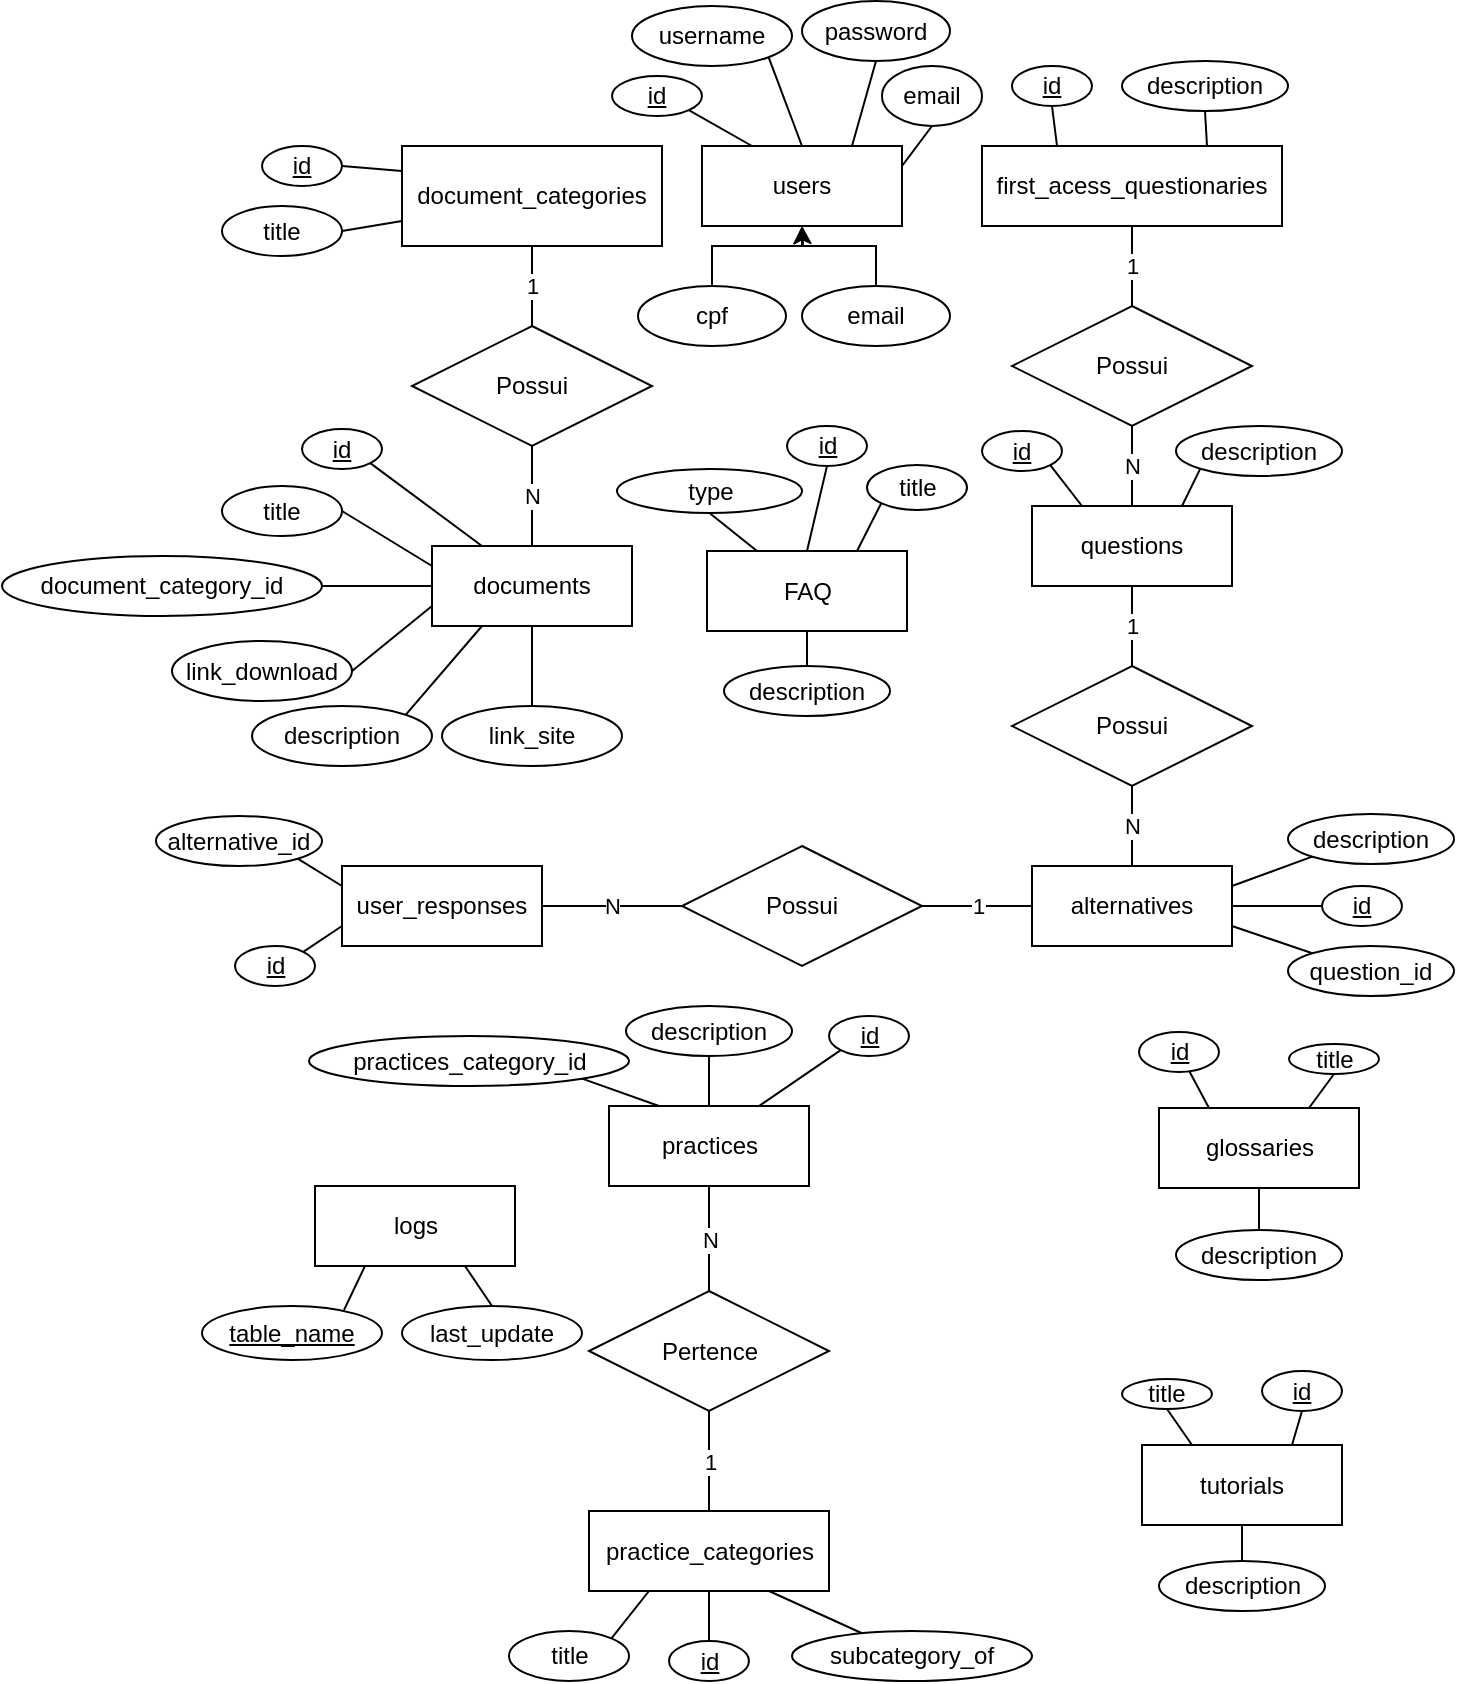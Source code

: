 <mxfile version="15.8.6" type="google"><diagram id="x_4TaoKjn_ALCVpYOViG" name="Page-1"><mxGraphModel dx="1177" dy="245" grid="1" gridSize="10" guides="1" tooltips="1" connect="1" arrows="1" fold="1" page="1" pageScale="1" pageWidth="827" pageHeight="1169" math="0" shadow="0"><root><mxCell id="0"/><mxCell id="1" parent="0"/><mxCell id="l0mVkDZ4xIX5jYhF59L2-1" value="documents" style="whiteSpace=wrap;html=1;align=center;" parent="1" vertex="1"><mxGeometry x="145" y="280" width="100" height="40" as="geometry"/></mxCell><mxCell id="l0mVkDZ4xIX5jYhF59L2-3" value="document_categories" style="whiteSpace=wrap;html=1;align=center;" parent="1" vertex="1"><mxGeometry x="130" y="80" width="130" height="50" as="geometry"/></mxCell><mxCell id="l0mVkDZ4xIX5jYhF59L2-4" value="users" style="whiteSpace=wrap;html=1;align=center;" parent="1" vertex="1"><mxGeometry x="280" y="80" width="100" height="40" as="geometry"/></mxCell><mxCell id="l0mVkDZ4xIX5jYhF59L2-6" value="glossaries" style="whiteSpace=wrap;html=1;align=center;" parent="1" vertex="1"><mxGeometry x="508.5" y="561" width="100" height="40" as="geometry"/></mxCell><mxCell id="l0mVkDZ4xIX5jYhF59L2-11" value="tutorials" style="whiteSpace=wrap;html=1;align=center;" parent="1" vertex="1"><mxGeometry x="500" y="729.5" width="100" height="40" as="geometry"/></mxCell><mxCell id="l0mVkDZ4xIX5jYhF59L2-12" value="FAQ" style="whiteSpace=wrap;html=1;align=center;" parent="1" vertex="1"><mxGeometry x="282.5" y="282.5" width="100" height="40" as="geometry"/></mxCell><mxCell id="l0mVkDZ4xIX5jYhF59L2-13" value="first_acess_questionaries" style="whiteSpace=wrap;html=1;align=center;" parent="1" vertex="1"><mxGeometry x="420" y="80" width="150" height="40" as="geometry"/></mxCell><mxCell id="l0mVkDZ4xIX5jYhF59L2-14" value="questions" style="whiteSpace=wrap;html=1;align=center;" parent="1" vertex="1"><mxGeometry x="445" y="260" width="100" height="40" as="geometry"/></mxCell><mxCell id="l0mVkDZ4xIX5jYhF59L2-15" value="alternatives" style="whiteSpace=wrap;html=1;align=center;" parent="1" vertex="1"><mxGeometry x="445" y="440" width="100" height="40" as="geometry"/></mxCell><mxCell id="l0mVkDZ4xIX5jYhF59L2-16" value="user_responses" style="whiteSpace=wrap;html=1;align=center;" parent="1" vertex="1"><mxGeometry x="100" y="440" width="100" height="40" as="geometry"/></mxCell><mxCell id="l0mVkDZ4xIX5jYhF59L2-17" value="Possui" style="shape=rhombus;perimeter=rhombusPerimeter;whiteSpace=wrap;html=1;align=center;" parent="1" vertex="1"><mxGeometry x="135" y="170" width="120" height="60" as="geometry"/></mxCell><mxCell id="l0mVkDZ4xIX5jYhF59L2-22" value="1" style="endArrow=none;html=1;rounded=0;entryX=0.5;entryY=0;entryDx=0;entryDy=0;exitX=0.5;exitY=1;exitDx=0;exitDy=0;" parent="1" source="l0mVkDZ4xIX5jYhF59L2-3" target="l0mVkDZ4xIX5jYhF59L2-17" edge="1"><mxGeometry relative="1" as="geometry"><mxPoint x="110" y="160" as="sourcePoint"/><mxPoint x="270" y="160" as="targetPoint"/></mxGeometry></mxCell><mxCell id="l0mVkDZ4xIX5jYhF59L2-23" value="N" style="endArrow=none;html=1;rounded=0;exitX=0.5;exitY=1;exitDx=0;exitDy=0;entryX=0.5;entryY=0;entryDx=0;entryDy=0;" parent="1" source="l0mVkDZ4xIX5jYhF59L2-17" target="l0mVkDZ4xIX5jYhF59L2-1" edge="1"><mxGeometry relative="1" as="geometry"><mxPoint x="210" y="350" as="sourcePoint"/><mxPoint x="370" y="350" as="targetPoint"/></mxGeometry></mxCell><mxCell id="l0mVkDZ4xIX5jYhF59L2-27" value="Possui" style="shape=rhombus;perimeter=rhombusPerimeter;whiteSpace=wrap;html=1;align=center;" parent="1" vertex="1"><mxGeometry x="435" y="160" width="120" height="60" as="geometry"/></mxCell><mxCell id="l0mVkDZ4xIX5jYhF59L2-28" value="1" style="endArrow=none;html=1;rounded=0;exitX=0.5;exitY=1;exitDx=0;exitDy=0;entryX=0.5;entryY=0;entryDx=0;entryDy=0;" parent="1" source="l0mVkDZ4xIX5jYhF59L2-13" target="l0mVkDZ4xIX5jYhF59L2-27" edge="1"><mxGeometry relative="1" as="geometry"><mxPoint x="660" y="230" as="sourcePoint"/><mxPoint x="820" y="230" as="targetPoint"/></mxGeometry></mxCell><mxCell id="l0mVkDZ4xIX5jYhF59L2-29" value="N" style="endArrow=none;html=1;rounded=0;exitX=0.5;exitY=1;exitDx=0;exitDy=0;entryX=0.5;entryY=0;entryDx=0;entryDy=0;" parent="1" source="l0mVkDZ4xIX5jYhF59L2-27" target="l0mVkDZ4xIX5jYhF59L2-14" edge="1"><mxGeometry relative="1" as="geometry"><mxPoint x="610" y="240" as="sourcePoint"/><mxPoint x="770" y="240" as="targetPoint"/></mxGeometry></mxCell><mxCell id="l0mVkDZ4xIX5jYhF59L2-30" value="Possui" style="shape=rhombus;perimeter=rhombusPerimeter;whiteSpace=wrap;html=1;align=center;" parent="1" vertex="1"><mxGeometry x="435" y="340" width="120" height="60" as="geometry"/></mxCell><mxCell id="l0mVkDZ4xIX5jYhF59L2-31" value="Possui" style="shape=rhombus;perimeter=rhombusPerimeter;whiteSpace=wrap;html=1;align=center;" parent="1" vertex="1"><mxGeometry x="270" y="430" width="120" height="60" as="geometry"/></mxCell><mxCell id="l0mVkDZ4xIX5jYhF59L2-32" value="1" style="endArrow=none;html=1;rounded=0;exitX=0.5;exitY=1;exitDx=0;exitDy=0;entryX=0.5;entryY=0;entryDx=0;entryDy=0;" parent="1" source="l0mVkDZ4xIX5jYhF59L2-14" target="l0mVkDZ4xIX5jYhF59L2-30" edge="1"><mxGeometry relative="1" as="geometry"><mxPoint x="610" y="300" as="sourcePoint"/><mxPoint x="770" y="300" as="targetPoint"/></mxGeometry></mxCell><mxCell id="l0mVkDZ4xIX5jYhF59L2-33" value="N" style="endArrow=none;html=1;rounded=0;exitX=0.5;exitY=1;exitDx=0;exitDy=0;" parent="1" source="l0mVkDZ4xIX5jYhF59L2-30" target="l0mVkDZ4xIX5jYhF59L2-15" edge="1"><mxGeometry relative="1" as="geometry"><mxPoint x="470" y="430" as="sourcePoint"/><mxPoint x="630" y="430" as="targetPoint"/></mxGeometry></mxCell><mxCell id="l0mVkDZ4xIX5jYhF59L2-34" value="1" style="endArrow=none;html=1;rounded=0;exitX=0;exitY=0.5;exitDx=0;exitDy=0;entryX=1;entryY=0.5;entryDx=0;entryDy=0;" parent="1" source="l0mVkDZ4xIX5jYhF59L2-15" target="l0mVkDZ4xIX5jYhF59L2-31" edge="1"><mxGeometry relative="1" as="geometry"><mxPoint x="560" y="520" as="sourcePoint"/><mxPoint x="720" y="520" as="targetPoint"/></mxGeometry></mxCell><mxCell id="l0mVkDZ4xIX5jYhF59L2-35" value="N" style="endArrow=none;html=1;rounded=0;exitX=0;exitY=0.5;exitDx=0;exitDy=0;entryX=1;entryY=0.5;entryDx=0;entryDy=0;" parent="1" source="l0mVkDZ4xIX5jYhF59L2-31" target="l0mVkDZ4xIX5jYhF59L2-16" edge="1"><mxGeometry relative="1" as="geometry"><mxPoint x="580" y="610" as="sourcePoint"/><mxPoint x="740" y="610" as="targetPoint"/></mxGeometry></mxCell><mxCell id="3es89uI3edRV6FAtmwof-1" value="id" style="ellipse;whiteSpace=wrap;html=1;align=center;fontStyle=4;" parent="1" vertex="1"><mxGeometry x="235" y="45" width="45" height="20" as="geometry"/></mxCell><mxCell id="3es89uI3edRV6FAtmwof-2" value="username" style="ellipse;whiteSpace=wrap;html=1;align=center;" parent="1" vertex="1"><mxGeometry x="245" y="10" width="80" height="30" as="geometry"/></mxCell><mxCell id="3es89uI3edRV6FAtmwof-3" value="email" style="ellipse;whiteSpace=wrap;html=1;align=center;" parent="1" vertex="1"><mxGeometry x="370" y="40" width="50" height="30" as="geometry"/></mxCell><mxCell id="3es89uI3edRV6FAtmwof-4" value="password" style="ellipse;whiteSpace=wrap;html=1;align=center;" parent="1" vertex="1"><mxGeometry x="330" y="7.5" width="74" height="30" as="geometry"/></mxCell><mxCell id="3es89uI3edRV6FAtmwof-9" value="id" style="ellipse;whiteSpace=wrap;html=1;align=center;fontStyle=4;" parent="1" vertex="1"><mxGeometry x="263.5" y="827.5" width="40" height="20" as="geometry"/></mxCell><mxCell id="3es89uI3edRV6FAtmwof-10" value="title" style="ellipse;whiteSpace=wrap;html=1;align=center;" parent="1" vertex="1"><mxGeometry x="183.5" y="822.5" width="60" height="25" as="geometry"/></mxCell><mxCell id="3es89uI3edRV6FAtmwof-15" value="id" style="ellipse;whiteSpace=wrap;html=1;align=center;fontStyle=4;" parent="1" vertex="1"><mxGeometry x="343.5" y="515" width="40" height="20" as="geometry"/></mxCell><mxCell id="3es89uI3edRV6FAtmwof-17" value="practices_category_id" style="ellipse;whiteSpace=wrap;html=1;align=center;" parent="1" vertex="1"><mxGeometry x="83.5" y="525" width="160" height="25" as="geometry"/></mxCell><mxCell id="3es89uI3edRV6FAtmwof-18" value="description" style="ellipse;whiteSpace=wrap;html=1;align=center;" parent="1" vertex="1"><mxGeometry x="242" y="510" width="83" height="25" as="geometry"/></mxCell><mxCell id="3es89uI3edRV6FAtmwof-32" value="id" style="ellipse;whiteSpace=wrap;html=1;align=center;fontStyle=4;" parent="1" vertex="1"><mxGeometry x="435" y="40" width="40" height="20" as="geometry"/></mxCell><mxCell id="3es89uI3edRV6FAtmwof-33" value="description" style="ellipse;whiteSpace=wrap;html=1;align=center;" parent="1" vertex="1"><mxGeometry x="490" y="37.5" width="83" height="25" as="geometry"/></mxCell><mxCell id="3es89uI3edRV6FAtmwof-38" value="id" style="ellipse;whiteSpace=wrap;html=1;align=center;fontStyle=4;" parent="1" vertex="1"><mxGeometry x="420" y="222.5" width="40" height="20" as="geometry"/></mxCell><mxCell id="3es89uI3edRV6FAtmwof-39" value="description" style="ellipse;whiteSpace=wrap;html=1;align=center;" parent="1" vertex="1"><mxGeometry x="517" y="220" width="83" height="25" as="geometry"/></mxCell><mxCell id="3es89uI3edRV6FAtmwof-40" value="id" style="ellipse;whiteSpace=wrap;html=1;align=center;fontStyle=4;" parent="1" vertex="1"><mxGeometry x="590" y="450" width="40" height="20" as="geometry"/></mxCell><mxCell id="3es89uI3edRV6FAtmwof-41" value="description" style="ellipse;whiteSpace=wrap;html=1;align=center;" parent="1" vertex="1"><mxGeometry x="573" y="414" width="83" height="25" as="geometry"/></mxCell><mxCell id="3es89uI3edRV6FAtmwof-42" value="id" style="ellipse;whiteSpace=wrap;html=1;align=center;fontStyle=4;" parent="1" vertex="1"><mxGeometry x="46.5" y="480" width="40" height="20" as="geometry"/></mxCell><mxCell id="3es89uI3edRV6FAtmwof-43" value="alternative_id" style="ellipse;whiteSpace=wrap;html=1;align=center;" parent="1" vertex="1"><mxGeometry x="7" y="415" width="83" height="25" as="geometry"/></mxCell><mxCell id="3es89uI3edRV6FAtmwof-50" value="question_id" style="ellipse;whiteSpace=wrap;html=1;align=center;" parent="1" vertex="1"><mxGeometry x="573" y="480" width="83" height="25" as="geometry"/></mxCell><mxCell id="3es89uI3edRV6FAtmwof-52" value="id" style="ellipse;whiteSpace=wrap;html=1;align=center;fontStyle=4;" parent="1" vertex="1"><mxGeometry x="80" y="221.5" width="40" height="20" as="geometry"/></mxCell><mxCell id="3es89uI3edRV6FAtmwof-53" value="title" style="ellipse;whiteSpace=wrap;html=1;align=center;" parent="1" vertex="1"><mxGeometry x="40" y="250" width="60" height="25" as="geometry"/></mxCell><mxCell id="3es89uI3edRV6FAtmwof-54" value="id" style="ellipse;whiteSpace=wrap;html=1;align=center;fontStyle=4;" parent="1" vertex="1"><mxGeometry x="60" y="80" width="40" height="20" as="geometry"/></mxCell><mxCell id="3es89uI3edRV6FAtmwof-55" value="title" style="ellipse;whiteSpace=wrap;html=1;align=center;" parent="1" vertex="1"><mxGeometry x="40" y="110" width="60" height="25" as="geometry"/></mxCell><mxCell id="3es89uI3edRV6FAtmwof-60" value="document_category_id" style="ellipse;whiteSpace=wrap;html=1;align=center;" parent="1" vertex="1"><mxGeometry x="-70" y="285" width="160" height="30" as="geometry"/></mxCell><mxCell id="3es89uI3edRV6FAtmwof-61" value="link_download" style="ellipse;whiteSpace=wrap;html=1;align=center;" parent="1" vertex="1"><mxGeometry x="15" y="327.5" width="90" height="30" as="geometry"/></mxCell><mxCell id="3es89uI3edRV6FAtmwof-62" value="link_site" style="ellipse;whiteSpace=wrap;html=1;align=center;" parent="1" vertex="1"><mxGeometry x="150" y="360" width="90" height="30" as="geometry"/></mxCell><mxCell id="3es89uI3edRV6FAtmwof-63" value="description" style="ellipse;whiteSpace=wrap;html=1;align=center;" parent="1" vertex="1"><mxGeometry x="55" y="360" width="90" height="30" as="geometry"/></mxCell><mxCell id="3es89uI3edRV6FAtmwof-81" value="id" style="ellipse;whiteSpace=wrap;html=1;align=center;fontStyle=4;" parent="1" vertex="1"><mxGeometry x="322.5" y="220" width="40" height="20" as="geometry"/></mxCell><mxCell id="3es89uI3edRV6FAtmwof-83" value="title" style="ellipse;whiteSpace=wrap;html=1;align=center;" parent="1" vertex="1"><mxGeometry x="362.5" y="239.5" width="50" height="22.5" as="geometry"/></mxCell><mxCell id="3es89uI3edRV6FAtmwof-84" value="description" style="ellipse;whiteSpace=wrap;html=1;align=center;" parent="1" vertex="1"><mxGeometry x="291" y="340" width="83" height="25" as="geometry"/></mxCell><mxCell id="3es89uI3edRV6FAtmwof-91" value="title" style="ellipse;whiteSpace=wrap;html=1;align=center;" parent="1" vertex="1"><mxGeometry x="573.5" y="529" width="45" height="15" as="geometry"/></mxCell><mxCell id="3es89uI3edRV6FAtmwof-93" value="description" style="ellipse;whiteSpace=wrap;html=1;align=center;" parent="1" vertex="1"><mxGeometry x="517" y="622" width="83" height="25" as="geometry"/></mxCell><mxCell id="3es89uI3edRV6FAtmwof-95" value="id" style="ellipse;whiteSpace=wrap;html=1;align=center;fontStyle=4;" parent="1" vertex="1"><mxGeometry x="560" y="692.5" width="40" height="20" as="geometry"/></mxCell><mxCell id="3es89uI3edRV6FAtmwof-97" value="title" style="ellipse;whiteSpace=wrap;html=1;align=center;" parent="1" vertex="1"><mxGeometry x="490" y="696.5" width="45" height="15" as="geometry"/></mxCell><mxCell id="3es89uI3edRV6FAtmwof-99" value="description" style="ellipse;whiteSpace=wrap;html=1;align=center;" parent="1" vertex="1"><mxGeometry x="508.5" y="787.5" width="83" height="25" as="geometry"/></mxCell><mxCell id="SZuT_8qvRjfKdYaq90RL-1" value="" style="endArrow=none;html=1;rounded=0;entryX=1;entryY=0.5;entryDx=0;entryDy=0;exitX=0;exitY=0.75;exitDx=0;exitDy=0;" parent="1" source="l0mVkDZ4xIX5jYhF59L2-3" target="3es89uI3edRV6FAtmwof-55" edge="1"><mxGeometry relative="1" as="geometry"><mxPoint x="-5" as="sourcePoint"/><mxPoint x="85" y="40" as="targetPoint"/></mxGeometry></mxCell><mxCell id="SZuT_8qvRjfKdYaq90RL-2" value="" style="endArrow=none;html=1;rounded=0;exitX=1;exitY=0.5;exitDx=0;exitDy=0;entryX=0;entryY=0.25;entryDx=0;entryDy=0;" parent="1" source="3es89uI3edRV6FAtmwof-54" target="l0mVkDZ4xIX5jYhF59L2-3" edge="1"><mxGeometry relative="1" as="geometry"><mxPoint x="-50" y="110" as="sourcePoint"/><mxPoint x="110" y="110" as="targetPoint"/></mxGeometry></mxCell><mxCell id="SZuT_8qvRjfKdYaq90RL-3" value="" style="endArrow=none;html=1;rounded=0;entryX=0.25;entryY=0;entryDx=0;entryDy=0;exitX=1;exitY=1;exitDx=0;exitDy=0;" parent="1" source="3es89uI3edRV6FAtmwof-52" target="l0mVkDZ4xIX5jYhF59L2-1" edge="1"><mxGeometry relative="1" as="geometry"><mxPoint x="-60" y="180" as="sourcePoint"/><mxPoint x="100" y="180" as="targetPoint"/></mxGeometry></mxCell><mxCell id="SZuT_8qvRjfKdYaq90RL-4" value="" style="endArrow=none;html=1;rounded=0;exitX=1;exitY=0.5;exitDx=0;exitDy=0;entryX=0;entryY=0.25;entryDx=0;entryDy=0;" parent="1" source="3es89uI3edRV6FAtmwof-53" target="l0mVkDZ4xIX5jYhF59L2-1" edge="1"><mxGeometry relative="1" as="geometry"><mxPoint x="-70" y="430" as="sourcePoint"/><mxPoint x="90" y="430" as="targetPoint"/></mxGeometry></mxCell><mxCell id="SZuT_8qvRjfKdYaq90RL-5" value="" style="endArrow=none;html=1;rounded=0;exitX=1;exitY=0.5;exitDx=0;exitDy=0;entryX=0;entryY=0.5;entryDx=0;entryDy=0;" parent="1" source="3es89uI3edRV6FAtmwof-60" target="l0mVkDZ4xIX5jYhF59L2-1" edge="1"><mxGeometry relative="1" as="geometry"><mxPoint x="-70" y="440" as="sourcePoint"/><mxPoint x="90" y="440" as="targetPoint"/></mxGeometry></mxCell><mxCell id="SZuT_8qvRjfKdYaq90RL-6" value="" style="endArrow=none;html=1;rounded=0;exitX=1;exitY=0.5;exitDx=0;exitDy=0;entryX=0;entryY=0.75;entryDx=0;entryDy=0;" parent="1" source="3es89uI3edRV6FAtmwof-61" target="l0mVkDZ4xIX5jYhF59L2-1" edge="1"><mxGeometry relative="1" as="geometry"><mxPoint x="-70" y="450" as="sourcePoint"/><mxPoint x="90" y="450" as="targetPoint"/></mxGeometry></mxCell><mxCell id="SZuT_8qvRjfKdYaq90RL-7" value="" style="endArrow=none;html=1;rounded=0;exitX=1;exitY=0;exitDx=0;exitDy=0;entryX=0.25;entryY=1;entryDx=0;entryDy=0;" parent="1" source="3es89uI3edRV6FAtmwof-63" target="l0mVkDZ4xIX5jYhF59L2-1" edge="1"><mxGeometry relative="1" as="geometry"><mxPoint x="-70" y="460" as="sourcePoint"/><mxPoint x="90" y="460" as="targetPoint"/></mxGeometry></mxCell><mxCell id="SZuT_8qvRjfKdYaq90RL-8" value="" style="endArrow=none;html=1;rounded=0;entryX=0.5;entryY=0;entryDx=0;entryDy=0;exitX=0.5;exitY=1;exitDx=0;exitDy=0;" parent="1" source="l0mVkDZ4xIX5jYhF59L2-1" target="3es89uI3edRV6FAtmwof-62" edge="1"><mxGeometry relative="1" as="geometry"><mxPoint x="-70" y="470" as="sourcePoint"/><mxPoint x="90" y="470" as="targetPoint"/></mxGeometry></mxCell><mxCell id="SZuT_8qvRjfKdYaq90RL-11" value="" style="endArrow=none;html=1;rounded=0;exitX=1;exitY=1;exitDx=0;exitDy=0;entryX=0.25;entryY=0;entryDx=0;entryDy=0;" parent="1" source="3es89uI3edRV6FAtmwof-38" target="l0mVkDZ4xIX5jYhF59L2-14" edge="1"><mxGeometry relative="1" as="geometry"><mxPoint x="-110" y="190" as="sourcePoint"/><mxPoint x="50" y="190" as="targetPoint"/></mxGeometry></mxCell><mxCell id="SZuT_8qvRjfKdYaq90RL-12" value="" style="endArrow=none;html=1;rounded=0;entryX=0.75;entryY=0;entryDx=0;entryDy=0;exitX=0;exitY=1;exitDx=0;exitDy=0;" parent="1" source="3es89uI3edRV6FAtmwof-39" target="l0mVkDZ4xIX5jYhF59L2-14" edge="1"><mxGeometry relative="1" as="geometry"><mxPoint x="-120" y="220" as="sourcePoint"/><mxPoint x="40" y="220" as="targetPoint"/></mxGeometry></mxCell><mxCell id="SZuT_8qvRjfKdYaq90RL-14" value="" style="endArrow=none;html=1;rounded=0;entryX=0.75;entryY=0;entryDx=0;entryDy=0;exitX=0.5;exitY=1;exitDx=0;exitDy=0;" parent="1" source="3es89uI3edRV6FAtmwof-4" target="l0mVkDZ4xIX5jYhF59L2-4" edge="1"><mxGeometry relative="1" as="geometry"><mxPoint x="-70" y="-60" as="sourcePoint"/><mxPoint x="90" y="-60" as="targetPoint"/></mxGeometry></mxCell><mxCell id="SZuT_8qvRjfKdYaq90RL-15" value="" style="endArrow=none;html=1;rounded=0;entryX=0.5;entryY=0;entryDx=0;entryDy=0;exitX=1;exitY=1;exitDx=0;exitDy=0;" parent="1" source="3es89uI3edRV6FAtmwof-2" target="l0mVkDZ4xIX5jYhF59L2-4" edge="1"><mxGeometry relative="1" as="geometry"><mxPoint x="-70" y="-50" as="sourcePoint"/><mxPoint x="90" y="-50" as="targetPoint"/></mxGeometry></mxCell><mxCell id="SZuT_8qvRjfKdYaq90RL-16" value="" style="endArrow=none;html=1;rounded=0;entryX=1;entryY=0.25;entryDx=0;entryDy=0;exitX=0.5;exitY=1;exitDx=0;exitDy=0;" parent="1" source="3es89uI3edRV6FAtmwof-3" target="l0mVkDZ4xIX5jYhF59L2-4" edge="1"><mxGeometry relative="1" as="geometry"><mxPoint x="-70" y="-40" as="sourcePoint"/><mxPoint x="90" y="-40" as="targetPoint"/></mxGeometry></mxCell><mxCell id="SZuT_8qvRjfKdYaq90RL-17" value="" style="endArrow=none;html=1;rounded=0;entryX=0.25;entryY=0;entryDx=0;entryDy=0;exitX=1;exitY=1;exitDx=0;exitDy=0;" parent="1" source="3es89uI3edRV6FAtmwof-1" target="l0mVkDZ4xIX5jYhF59L2-4" edge="1"><mxGeometry relative="1" as="geometry"><mxPoint x="-70" y="-30" as="sourcePoint"/><mxPoint x="90" y="-30" as="targetPoint"/></mxGeometry></mxCell><mxCell id="SZuT_8qvRjfKdYaq90RL-18" value="" style="endArrow=none;html=1;rounded=0;entryX=0.25;entryY=0;entryDx=0;entryDy=0;exitX=0.5;exitY=1;exitDx=0;exitDy=0;" parent="1" source="3es89uI3edRV6FAtmwof-32" target="l0mVkDZ4xIX5jYhF59L2-13" edge="1"><mxGeometry relative="1" as="geometry"><mxPoint x="390" y="-90" as="sourcePoint"/><mxPoint x="550" y="-90" as="targetPoint"/></mxGeometry></mxCell><mxCell id="SZuT_8qvRjfKdYaq90RL-19" value="" style="endArrow=none;html=1;rounded=0;entryX=0.75;entryY=0;entryDx=0;entryDy=0;exitX=0.5;exitY=1;exitDx=0;exitDy=0;" parent="1" source="3es89uI3edRV6FAtmwof-33" target="l0mVkDZ4xIX5jYhF59L2-13" edge="1"><mxGeometry relative="1" as="geometry"><mxPoint x="390" y="-110" as="sourcePoint"/><mxPoint x="550" y="-110" as="targetPoint"/></mxGeometry></mxCell><mxCell id="SZuT_8qvRjfKdYaq90RL-20" value="" style="endArrow=none;html=1;rounded=0;entryX=0.25;entryY=1;entryDx=0;entryDy=0;exitX=1;exitY=0;exitDx=0;exitDy=0;" parent="1" source="3es89uI3edRV6FAtmwof-10" target="KGxmL7DsY_sHoYsgfSwV-2" edge="1"><mxGeometry relative="1" as="geometry"><mxPoint x="613.5" y="497.5" as="sourcePoint"/><mxPoint x="773.5" y="497.5" as="targetPoint"/></mxGeometry></mxCell><mxCell id="SZuT_8qvRjfKdYaq90RL-21" value="" style="endArrow=none;html=1;rounded=0;entryX=0.5;entryY=1;entryDx=0;entryDy=0;exitX=0.5;exitY=0;exitDx=0;exitDy=0;" parent="1" source="3es89uI3edRV6FAtmwof-9" target="KGxmL7DsY_sHoYsgfSwV-2" edge="1"><mxGeometry relative="1" as="geometry"><mxPoint x="293.5" y="845" as="sourcePoint"/><mxPoint x="703.5" y="685" as="targetPoint"/></mxGeometry></mxCell><mxCell id="SZuT_8qvRjfKdYaq90RL-22" value="" style="endArrow=none;html=1;rounded=0;exitX=1;exitY=1;exitDx=0;exitDy=0;entryX=0.25;entryY=0;entryDx=0;entryDy=0;" parent="1" source="3es89uI3edRV6FAtmwof-17" target="KGxmL7DsY_sHoYsgfSwV-1" edge="1"><mxGeometry relative="1" as="geometry"><mxPoint x="843.5" y="947.5" as="sourcePoint"/><mxPoint x="1003.5" y="947.5" as="targetPoint"/></mxGeometry></mxCell><mxCell id="SZuT_8qvRjfKdYaq90RL-23" value="" style="endArrow=none;html=1;rounded=0;exitX=0.75;exitY=0;exitDx=0;exitDy=0;entryX=0;entryY=1;entryDx=0;entryDy=0;" parent="1" source="KGxmL7DsY_sHoYsgfSwV-1" target="3es89uI3edRV6FAtmwof-15" edge="1"><mxGeometry relative="1" as="geometry"><mxPoint x="843.5" y="957.5" as="sourcePoint"/><mxPoint x="1003.5" y="957.5" as="targetPoint"/></mxGeometry></mxCell><mxCell id="SZuT_8qvRjfKdYaq90RL-24" value="" style="endArrow=none;html=1;rounded=0;exitX=0.5;exitY=1;exitDx=0;exitDy=0;entryX=0.5;entryY=0;entryDx=0;entryDy=0;" parent="1" source="3es89uI3edRV6FAtmwof-18" target="KGxmL7DsY_sHoYsgfSwV-1" edge="1"><mxGeometry relative="1" as="geometry"><mxPoint x="843.5" y="967.5" as="sourcePoint"/><mxPoint x="1003.5" y="967.5" as="targetPoint"/></mxGeometry></mxCell><mxCell id="SZuT_8qvRjfKdYaq90RL-29" value="" style="endArrow=none;html=1;rounded=0;exitX=0;exitY=0;exitDx=0;exitDy=0;entryX=1;entryY=0.75;entryDx=0;entryDy=0;" parent="1" source="3es89uI3edRV6FAtmwof-50" target="l0mVkDZ4xIX5jYhF59L2-15" edge="1"><mxGeometry relative="1" as="geometry"><mxPoint x="600" y="554" as="sourcePoint"/><mxPoint x="760" y="554" as="targetPoint"/></mxGeometry></mxCell><mxCell id="SZuT_8qvRjfKdYaq90RL-30" value="" style="endArrow=none;html=1;rounded=0;exitX=1;exitY=0.5;exitDx=0;exitDy=0;entryX=0;entryY=0.5;entryDx=0;entryDy=0;" parent="1" source="l0mVkDZ4xIX5jYhF59L2-15" target="3es89uI3edRV6FAtmwof-40" edge="1"><mxGeometry relative="1" as="geometry"><mxPoint x="600" y="540" as="sourcePoint"/><mxPoint x="760" y="540" as="targetPoint"/></mxGeometry></mxCell><mxCell id="SZuT_8qvRjfKdYaq90RL-31" value="" style="endArrow=none;html=1;rounded=0;exitX=0;exitY=1;exitDx=0;exitDy=0;entryX=1;entryY=0.25;entryDx=0;entryDy=0;" parent="1" source="3es89uI3edRV6FAtmwof-41" target="l0mVkDZ4xIX5jYhF59L2-15" edge="1"><mxGeometry relative="1" as="geometry"><mxPoint x="600" y="570" as="sourcePoint"/><mxPoint x="760" y="570" as="targetPoint"/></mxGeometry></mxCell><mxCell id="SZuT_8qvRjfKdYaq90RL-32" value="" style="endArrow=none;html=1;rounded=0;exitX=1;exitY=0;exitDx=0;exitDy=0;entryX=0;entryY=0.75;entryDx=0;entryDy=0;" parent="1" source="3es89uI3edRV6FAtmwof-42" target="l0mVkDZ4xIX5jYhF59L2-16" edge="1"><mxGeometry relative="1" as="geometry"><mxPoint x="310" y="530" as="sourcePoint"/><mxPoint x="470" y="530" as="targetPoint"/></mxGeometry></mxCell><mxCell id="SZuT_8qvRjfKdYaq90RL-33" value="" style="endArrow=none;html=1;rounded=0;exitX=0;exitY=0.25;exitDx=0;exitDy=0;entryX=1;entryY=1;entryDx=0;entryDy=0;" parent="1" source="l0mVkDZ4xIX5jYhF59L2-16" target="3es89uI3edRV6FAtmwof-43" edge="1"><mxGeometry relative="1" as="geometry"><mxPoint x="310" y="550" as="sourcePoint"/><mxPoint x="470" y="550" as="targetPoint"/></mxGeometry></mxCell><mxCell id="SZuT_8qvRjfKdYaq90RL-34" value="" style="endArrow=none;html=1;rounded=0;exitX=0.5;exitY=0;exitDx=0;exitDy=0;entryX=0.5;entryY=1;entryDx=0;entryDy=0;" parent="1" source="l0mVkDZ4xIX5jYhF59L2-12" target="3es89uI3edRV6FAtmwof-81" edge="1"><mxGeometry relative="1" as="geometry"><mxPoint x="472.5" y="322.5" as="sourcePoint"/><mxPoint x="632.5" y="322.5" as="targetPoint"/></mxGeometry></mxCell><mxCell id="SZuT_8qvRjfKdYaq90RL-35" value="" style="endArrow=none;html=1;rounded=0;exitX=0.75;exitY=0;exitDx=0;exitDy=0;entryX=0;entryY=1;entryDx=0;entryDy=0;" parent="1" source="l0mVkDZ4xIX5jYhF59L2-12" target="3es89uI3edRV6FAtmwof-83" edge="1"><mxGeometry relative="1" as="geometry"><mxPoint x="472.5" y="332.5" as="sourcePoint"/><mxPoint x="632.5" y="332.5" as="targetPoint"/></mxGeometry></mxCell><mxCell id="SZuT_8qvRjfKdYaq90RL-36" value="" style="endArrow=none;html=1;rounded=0;exitX=0.5;exitY=0;exitDx=0;exitDy=0;entryX=0.5;entryY=1;entryDx=0;entryDy=0;" parent="1" source="3es89uI3edRV6FAtmwof-84" target="l0mVkDZ4xIX5jYhF59L2-12" edge="1"><mxGeometry relative="1" as="geometry"><mxPoint x="472.5" y="342.5" as="sourcePoint"/><mxPoint x="632.5" y="342.5" as="targetPoint"/></mxGeometry></mxCell><mxCell id="SZuT_8qvRjfKdYaq90RL-37" value="" style="endArrow=none;html=1;rounded=0;exitX=0.5;exitY=0;exitDx=0;exitDy=0;entryX=0.5;entryY=1;entryDx=0;entryDy=0;" parent="1" source="3es89uI3edRV6FAtmwof-93" target="l0mVkDZ4xIX5jYhF59L2-6" edge="1"><mxGeometry relative="1" as="geometry"><mxPoint x="808.5" y="529" as="sourcePoint"/><mxPoint x="968.5" y="529" as="targetPoint"/></mxGeometry></mxCell><mxCell id="SZuT_8qvRjfKdYaq90RL-38" value="" style="endArrow=none;html=1;rounded=0;exitX=0.25;exitY=0;exitDx=0;exitDy=0;startArrow=none;" parent="1" source="3es89uI3edRV6FAtmwof-89" edge="1"><mxGeometry relative="1" as="geometry"><mxPoint x="808.5" y="539" as="sourcePoint"/><mxPoint x="518.5" y="529" as="targetPoint"/></mxGeometry></mxCell><mxCell id="SZuT_8qvRjfKdYaq90RL-39" value="" style="endArrow=none;html=1;rounded=0;exitX=0.75;exitY=0;exitDx=0;exitDy=0;entryX=0.5;entryY=1;entryDx=0;entryDy=0;" parent="1" source="l0mVkDZ4xIX5jYhF59L2-6" target="3es89uI3edRV6FAtmwof-91" edge="1"><mxGeometry relative="1" as="geometry"><mxPoint x="808.5" y="549" as="sourcePoint"/><mxPoint x="968.5" y="549" as="targetPoint"/></mxGeometry></mxCell><mxCell id="SZuT_8qvRjfKdYaq90RL-40" value="" style="endArrow=none;html=1;rounded=0;exitX=0.25;exitY=0;exitDx=0;exitDy=0;entryX=0.5;entryY=1;entryDx=0;entryDy=0;" parent="1" source="l0mVkDZ4xIX5jYhF59L2-11" target="3es89uI3edRV6FAtmwof-97" edge="1"><mxGeometry relative="1" as="geometry"><mxPoint x="650" y="747.5" as="sourcePoint"/><mxPoint x="810" y="747.5" as="targetPoint"/></mxGeometry></mxCell><mxCell id="SZuT_8qvRjfKdYaq90RL-41" value="" style="endArrow=none;html=1;rounded=0;exitX=0.75;exitY=0;exitDx=0;exitDy=0;entryX=0.5;entryY=1;entryDx=0;entryDy=0;" parent="1" source="l0mVkDZ4xIX5jYhF59L2-11" target="3es89uI3edRV6FAtmwof-95" edge="1"><mxGeometry relative="1" as="geometry"><mxPoint x="650" y="757.5" as="sourcePoint"/><mxPoint x="810" y="757.5" as="targetPoint"/></mxGeometry></mxCell><mxCell id="SZuT_8qvRjfKdYaq90RL-42" value="" style="endArrow=none;html=1;rounded=0;exitX=0.5;exitY=1;exitDx=0;exitDy=0;entryX=0.5;entryY=0;entryDx=0;entryDy=0;" parent="1" source="l0mVkDZ4xIX5jYhF59L2-11" target="3es89uI3edRV6FAtmwof-99" edge="1"><mxGeometry relative="1" as="geometry"><mxPoint x="650" y="767.5" as="sourcePoint"/><mxPoint x="810" y="767.5" as="targetPoint"/></mxGeometry></mxCell><mxCell id="3es89uI3edRV6FAtmwof-89" value="id" style="ellipse;whiteSpace=wrap;html=1;align=center;fontStyle=4;" parent="1" vertex="1"><mxGeometry x="498.5" y="523" width="40" height="20" as="geometry"/></mxCell><mxCell id="SZuT_8qvRjfKdYaq90RL-47" value="" style="endArrow=none;html=1;rounded=0;exitX=0.25;exitY=0;exitDx=0;exitDy=0;" parent="1" source="l0mVkDZ4xIX5jYhF59L2-6" target="3es89uI3edRV6FAtmwof-89" edge="1"><mxGeometry relative="1" as="geometry"><mxPoint x="533.5" y="561" as="sourcePoint"/><mxPoint x="518.5" y="529" as="targetPoint"/></mxGeometry></mxCell><mxCell id="gqATYRUThRlS4qJ5Pnf3-1" value="subcategory_of" style="ellipse;whiteSpace=wrap;html=1;align=center;" parent="1" vertex="1"><mxGeometry x="325" y="822.5" width="120" height="25" as="geometry"/></mxCell><mxCell id="KGxmL7DsY_sHoYsgfSwV-1" value="practices" style="whiteSpace=wrap;html=1;align=center;" parent="1" vertex="1"><mxGeometry x="233.5" y="560" width="100" height="40" as="geometry"/></mxCell><mxCell id="KGxmL7DsY_sHoYsgfSwV-2" value="practice_categories" style="whiteSpace=wrap;html=1;align=center;" parent="1" vertex="1"><mxGeometry x="223.5" y="762.5" width="120" height="40" as="geometry"/></mxCell><mxCell id="KGxmL7DsY_sHoYsgfSwV-4" value="" style="endArrow=none;html=1;rounded=0;entryX=0.75;entryY=1;entryDx=0;entryDy=0;" parent="1" source="gqATYRUThRlS4qJ5Pnf3-1" target="KGxmL7DsY_sHoYsgfSwV-2" edge="1"><mxGeometry relative="1" as="geometry"><mxPoint x="353.5" y="857.5" as="sourcePoint"/><mxPoint x="312.5" y="813" as="targetPoint"/></mxGeometry></mxCell><mxCell id="KGxmL7DsY_sHoYsgfSwV-5" value="1" style="endArrow=none;html=1;rounded=0;exitX=0.5;exitY=1;exitDx=0;exitDy=0;entryX=0.5;entryY=0;entryDx=0;entryDy=0;" parent="1" source="KGxmL7DsY_sHoYsgfSwV-6" target="KGxmL7DsY_sHoYsgfSwV-2" edge="1"><mxGeometry relative="1" as="geometry"><mxPoint x="443.5" y="870" as="sourcePoint"/><mxPoint x="353.5" y="900" as="targetPoint"/></mxGeometry></mxCell><mxCell id="KGxmL7DsY_sHoYsgfSwV-6" value="Pertence" style="shape=rhombus;perimeter=rhombusPerimeter;whiteSpace=wrap;html=1;align=center;" parent="1" vertex="1"><mxGeometry x="223.5" y="652.5" width="120" height="60" as="geometry"/></mxCell><mxCell id="KGxmL7DsY_sHoYsgfSwV-7" value="N" style="endArrow=none;html=1;rounded=0;exitX=0.5;exitY=1;exitDx=0;exitDy=0;entryX=0.5;entryY=0;entryDx=0;entryDy=0;" parent="1" source="KGxmL7DsY_sHoYsgfSwV-1" target="KGxmL7DsY_sHoYsgfSwV-6" edge="1"><mxGeometry relative="1" as="geometry"><mxPoint x="453.5" y="880" as="sourcePoint"/><mxPoint x="363.5" y="910" as="targetPoint"/></mxGeometry></mxCell><mxCell id="KGxmL7DsY_sHoYsgfSwV-11" value="type" style="ellipse;whiteSpace=wrap;html=1;align=center;" parent="1" vertex="1"><mxGeometry x="237.5" y="241.5" width="92.5" height="22" as="geometry"/></mxCell><mxCell id="KGxmL7DsY_sHoYsgfSwV-12" value="" style="endArrow=none;html=1;rounded=0;exitX=0.25;exitY=0;exitDx=0;exitDy=0;entryX=0.5;entryY=1;entryDx=0;entryDy=0;" parent="1" source="l0mVkDZ4xIX5jYhF59L2-12" target="KGxmL7DsY_sHoYsgfSwV-11" edge="1"><mxGeometry relative="1" as="geometry"><mxPoint x="342.5" y="292.5" as="sourcePoint"/><mxPoint x="292.5" y="240" as="targetPoint"/></mxGeometry></mxCell><mxCell id="KGxmL7DsY_sHoYsgfSwV-15" value="logs" style="whiteSpace=wrap;html=1;align=center;" parent="1" vertex="1"><mxGeometry x="86.5" y="600" width="100" height="40" as="geometry"/></mxCell><mxCell id="KGxmL7DsY_sHoYsgfSwV-16" value="&lt;u&gt;table_name&lt;/u&gt;" style="ellipse;whiteSpace=wrap;html=1;align=center;" parent="1" vertex="1"><mxGeometry x="30" y="660" width="90" height="27" as="geometry"/></mxCell><mxCell id="KGxmL7DsY_sHoYsgfSwV-17" value="last_update" style="ellipse;whiteSpace=wrap;html=1;align=center;" parent="1" vertex="1"><mxGeometry x="130" y="660" width="90" height="27" as="geometry"/></mxCell><mxCell id="KGxmL7DsY_sHoYsgfSwV-19" value="" style="endArrow=none;html=1;rounded=0;exitX=0.25;exitY=1;exitDx=0;exitDy=0;entryX=0.789;entryY=0.074;entryDx=0;entryDy=0;entryPerimeter=0;" parent="1" source="KGxmL7DsY_sHoYsgfSwV-15" target="KGxmL7DsY_sHoYsgfSwV-16" edge="1"><mxGeometry relative="1" as="geometry"><mxPoint x="373.5" y="567.5" as="sourcePoint"/><mxPoint x="343.5" y="580" as="targetPoint"/></mxGeometry></mxCell><mxCell id="KGxmL7DsY_sHoYsgfSwV-20" value="" style="endArrow=none;html=1;rounded=0;exitX=0.5;exitY=0;exitDx=0;exitDy=0;entryX=0.75;entryY=1;entryDx=0;entryDy=0;" parent="1" source="KGxmL7DsY_sHoYsgfSwV-17" target="KGxmL7DsY_sHoYsgfSwV-15" edge="1"><mxGeometry relative="1" as="geometry"><mxPoint x="383.5" y="577.5" as="sourcePoint"/><mxPoint x="353.5" y="590" as="targetPoint"/></mxGeometry></mxCell><mxCell id="sqlIE0HNVpVdhEQxsfIc-4" style="edgeStyle=orthogonalEdgeStyle;rounded=0;orthogonalLoop=1;jettySize=auto;html=1;entryX=0.5;entryY=1;entryDx=0;entryDy=0;" edge="1" parent="1" source="sqlIE0HNVpVdhEQxsfIc-2" target="l0mVkDZ4xIX5jYhF59L2-4"><mxGeometry relative="1" as="geometry"/></mxCell><mxCell id="sqlIE0HNVpVdhEQxsfIc-2" value="cpf" style="ellipse;whiteSpace=wrap;html=1;align=center;" vertex="1" parent="1"><mxGeometry x="248" y="150" width="74" height="30" as="geometry"/></mxCell><mxCell id="sqlIE0HNVpVdhEQxsfIc-5" style="edgeStyle=orthogonalEdgeStyle;rounded=0;orthogonalLoop=1;jettySize=auto;html=1;" edge="1" parent="1" source="sqlIE0HNVpVdhEQxsfIc-3"><mxGeometry relative="1" as="geometry"><mxPoint x="330" y="120" as="targetPoint"/></mxGeometry></mxCell><mxCell id="sqlIE0HNVpVdhEQxsfIc-3" value="email" style="ellipse;whiteSpace=wrap;html=1;align=center;" vertex="1" parent="1"><mxGeometry x="330" y="150" width="74" height="30" as="geometry"/></mxCell></root></mxGraphModel></diagram></mxfile>